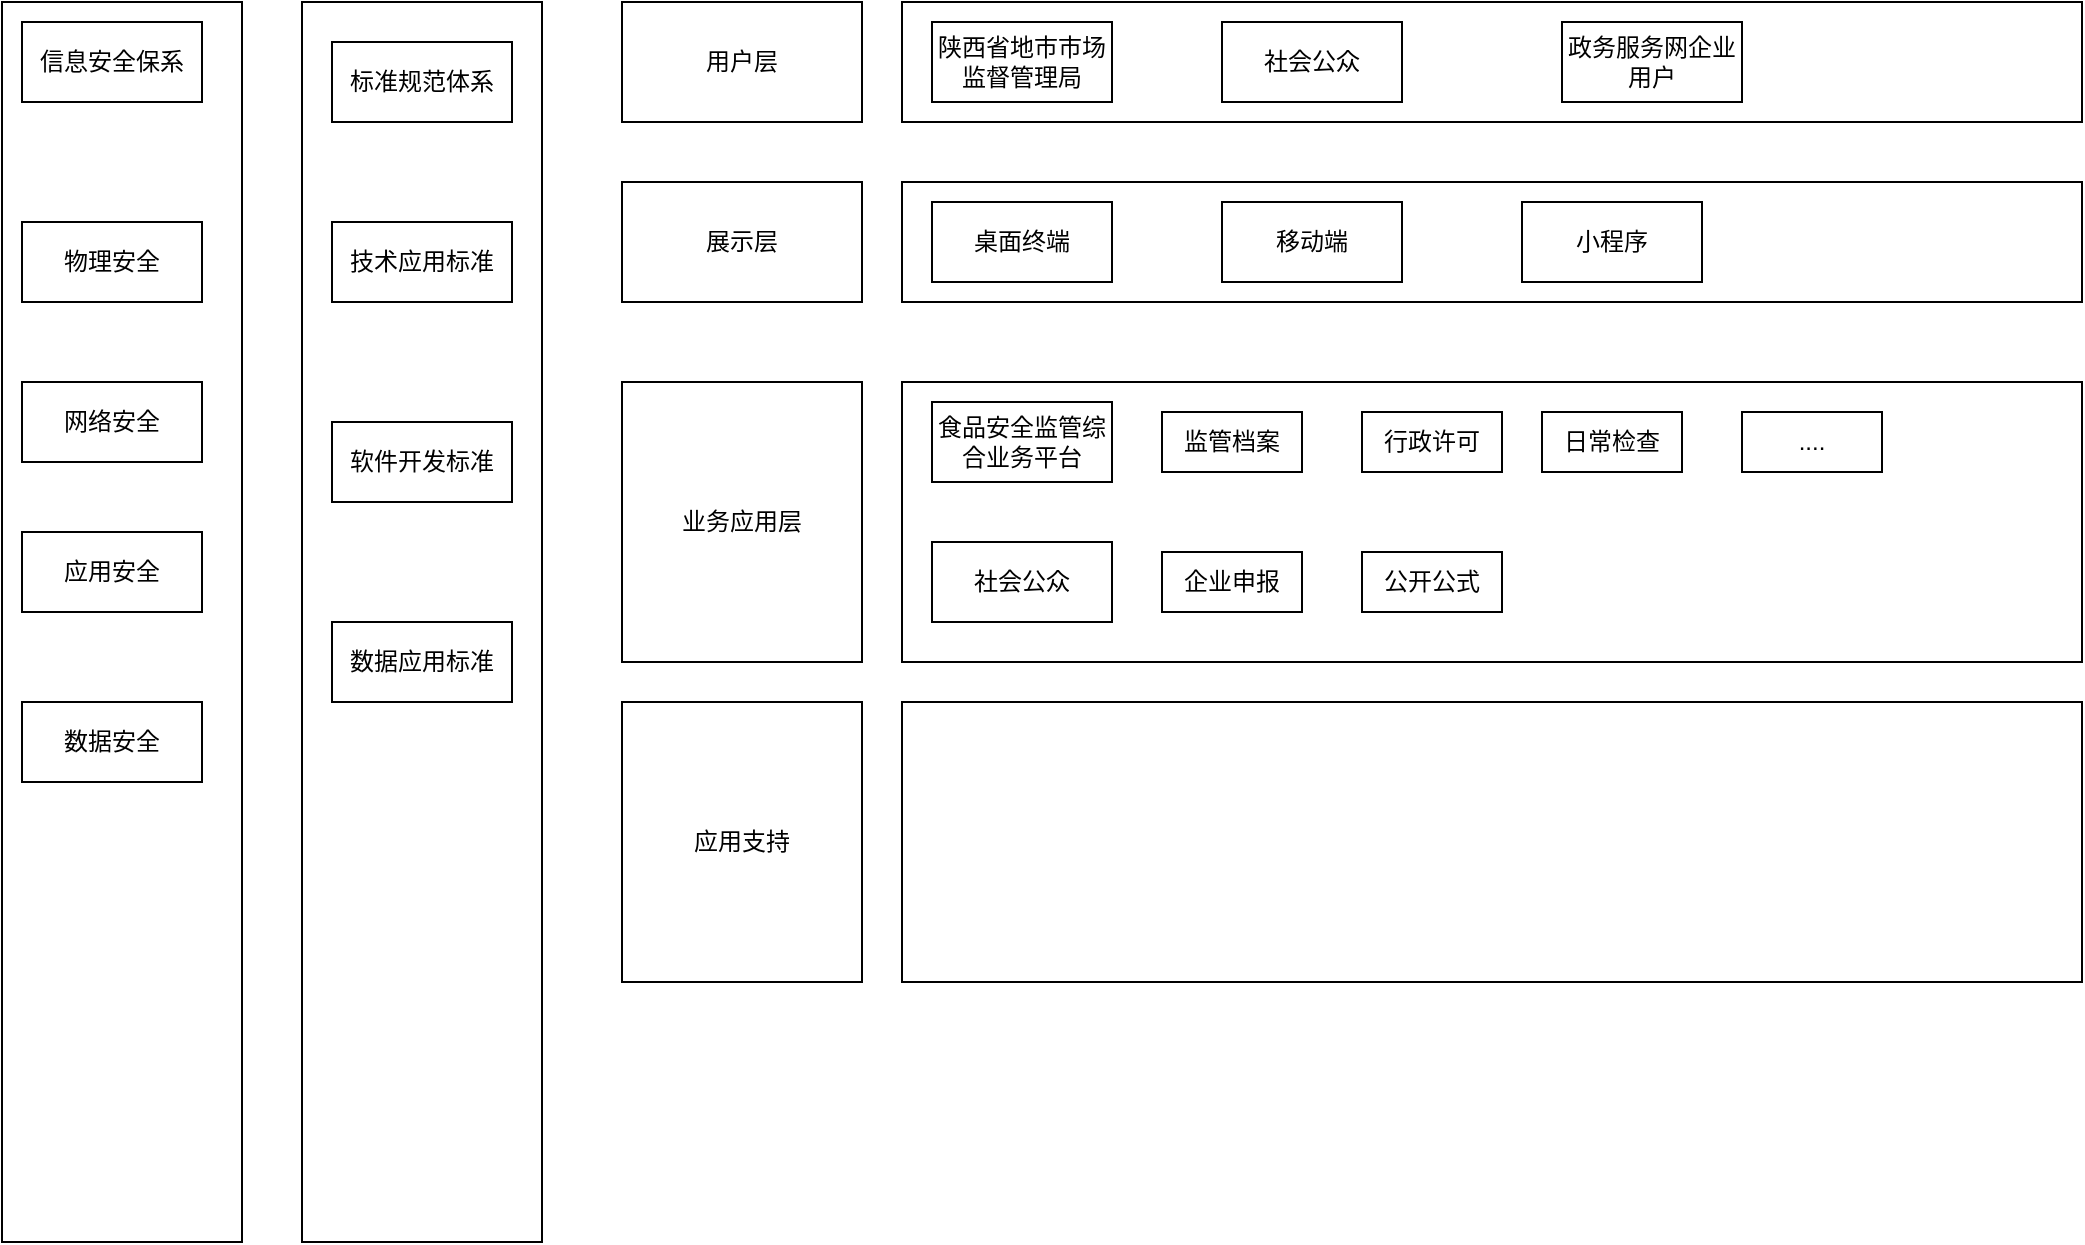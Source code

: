 <mxfile version="28.1.2">
  <diagram name="Page-1" id="74e2e168-ea6b-b213-b513-2b3c1d86103e">
    <mxGraphModel dx="1378" dy="764" grid="1" gridSize="10" guides="1" tooltips="1" connect="1" arrows="1" fold="1" page="1" pageScale="1" pageWidth="1100" pageHeight="850" background="none" math="0" shadow="0">
      <root>
        <mxCell id="0" />
        <mxCell id="1" parent="0" />
        <mxCell id="aKuSgMPyaAPeaiffdltA-1" value="" style="rounded=0;whiteSpace=wrap;html=1;" vertex="1" parent="1">
          <mxGeometry x="40" y="20" width="120" height="620" as="geometry" />
        </mxCell>
        <mxCell id="aKuSgMPyaAPeaiffdltA-2" value="信息安全保系" style="rounded=0;whiteSpace=wrap;html=1;" vertex="1" parent="1">
          <mxGeometry x="50" y="30" width="90" height="40" as="geometry" />
        </mxCell>
        <mxCell id="aKuSgMPyaAPeaiffdltA-3" value="物理安全" style="rounded=0;whiteSpace=wrap;html=1;" vertex="1" parent="1">
          <mxGeometry x="50" y="130" width="90" height="40" as="geometry" />
        </mxCell>
        <mxCell id="aKuSgMPyaAPeaiffdltA-4" value="网络安全&lt;span style=&quot;color: rgba(0, 0, 0, 0); font-family: monospace; font-size: 0px; text-align: start; text-wrap-mode: nowrap;&quot;&gt;%3CmxGraphModel%3E%3Croot%3E%3CmxCell%20id%3D%220%22%2F%3E%3CmxCell%20id%3D%221%22%20parent%3D%220%22%2F%3E%3CmxCell%20id%3D%222%22%20value%3D%22%E7%89%A9%E7%90%86%E5%AE%89%E5%85%A8%22%20style%3D%22rounded%3D0%3BwhiteSpace%3Dwrap%3Bhtml%3D1%3B%22%20vertex%3D%221%22%20parent%3D%221%22%3E%3CmxGeometry%20x%3D%2250%22%20y%3D%22130%22%20width%3D%2290%22%20height%3D%2240%22%20as%3D%22geometry%22%2F%3E%3C%2FmxCell%3E%3C%2Froot%3E%3C%2FmxGraphModel%3E&lt;/span&gt;" style="rounded=0;whiteSpace=wrap;html=1;" vertex="1" parent="1">
          <mxGeometry x="50" y="210" width="90" height="40" as="geometry" />
        </mxCell>
        <mxCell id="aKuSgMPyaAPeaiffdltA-5" value="应用安全" style="rounded=0;whiteSpace=wrap;html=1;" vertex="1" parent="1">
          <mxGeometry x="50" y="285" width="90" height="40" as="geometry" />
        </mxCell>
        <mxCell id="aKuSgMPyaAPeaiffdltA-6" value="数据安全" style="rounded=0;whiteSpace=wrap;html=1;" vertex="1" parent="1">
          <mxGeometry x="50" y="370" width="90" height="40" as="geometry" />
        </mxCell>
        <mxCell id="aKuSgMPyaAPeaiffdltA-7" value="" style="rounded=0;whiteSpace=wrap;html=1;" vertex="1" parent="1">
          <mxGeometry x="190" y="20" width="120" height="620" as="geometry" />
        </mxCell>
        <mxCell id="aKuSgMPyaAPeaiffdltA-8" value="标准规范体系" style="rounded=0;whiteSpace=wrap;html=1;" vertex="1" parent="1">
          <mxGeometry x="205" y="40" width="90" height="40" as="geometry" />
        </mxCell>
        <mxCell id="aKuSgMPyaAPeaiffdltA-9" value="技术应用标准" style="rounded=0;whiteSpace=wrap;html=1;" vertex="1" parent="1">
          <mxGeometry x="205" y="130" width="90" height="40" as="geometry" />
        </mxCell>
        <mxCell id="aKuSgMPyaAPeaiffdltA-10" value="软件开发标准" style="rounded=0;whiteSpace=wrap;html=1;" vertex="1" parent="1">
          <mxGeometry x="205" y="230" width="90" height="40" as="geometry" />
        </mxCell>
        <mxCell id="aKuSgMPyaAPeaiffdltA-11" value="数据应用标准" style="rounded=0;whiteSpace=wrap;html=1;" vertex="1" parent="1">
          <mxGeometry x="205" y="330" width="90" height="40" as="geometry" />
        </mxCell>
        <mxCell id="aKuSgMPyaAPeaiffdltA-12" value="用户层" style="rounded=0;whiteSpace=wrap;html=1;" vertex="1" parent="1">
          <mxGeometry x="350" y="20" width="120" height="60" as="geometry" />
        </mxCell>
        <mxCell id="aKuSgMPyaAPeaiffdltA-13" value="" style="rounded=0;whiteSpace=wrap;html=1;" vertex="1" parent="1">
          <mxGeometry x="490" y="20" width="590" height="60" as="geometry" />
        </mxCell>
        <mxCell id="aKuSgMPyaAPeaiffdltA-14" value="陕西省地市市场监督管理局" style="rounded=0;whiteSpace=wrap;html=1;" vertex="1" parent="1">
          <mxGeometry x="505" y="30" width="90" height="40" as="geometry" />
        </mxCell>
        <mxCell id="aKuSgMPyaAPeaiffdltA-15" value="社会公众" style="rounded=0;whiteSpace=wrap;html=1;" vertex="1" parent="1">
          <mxGeometry x="650" y="30" width="90" height="40" as="geometry" />
        </mxCell>
        <mxCell id="aKuSgMPyaAPeaiffdltA-16" value="政务服务网企业用户" style="rounded=0;whiteSpace=wrap;html=1;" vertex="1" parent="1">
          <mxGeometry x="820" y="30" width="90" height="40" as="geometry" />
        </mxCell>
        <mxCell id="aKuSgMPyaAPeaiffdltA-17" value="展示层" style="rounded=0;whiteSpace=wrap;html=1;" vertex="1" parent="1">
          <mxGeometry x="350" y="110" width="120" height="60" as="geometry" />
        </mxCell>
        <mxCell id="aKuSgMPyaAPeaiffdltA-18" value="" style="rounded=0;whiteSpace=wrap;html=1;" vertex="1" parent="1">
          <mxGeometry x="490" y="110" width="590" height="60" as="geometry" />
        </mxCell>
        <mxCell id="aKuSgMPyaAPeaiffdltA-19" value="桌面终端" style="rounded=0;whiteSpace=wrap;html=1;" vertex="1" parent="1">
          <mxGeometry x="505" y="120" width="90" height="40" as="geometry" />
        </mxCell>
        <mxCell id="aKuSgMPyaAPeaiffdltA-20" value="移动端" style="rounded=0;whiteSpace=wrap;html=1;" vertex="1" parent="1">
          <mxGeometry x="650" y="120" width="90" height="40" as="geometry" />
        </mxCell>
        <mxCell id="aKuSgMPyaAPeaiffdltA-22" value="业务应用层" style="rounded=0;whiteSpace=wrap;html=1;" vertex="1" parent="1">
          <mxGeometry x="350" y="210" width="120" height="140" as="geometry" />
        </mxCell>
        <mxCell id="aKuSgMPyaAPeaiffdltA-23" value="" style="rounded=0;whiteSpace=wrap;html=1;" vertex="1" parent="1">
          <mxGeometry x="490" y="210" width="590" height="140" as="geometry" />
        </mxCell>
        <mxCell id="aKuSgMPyaAPeaiffdltA-24" value="食品安全监管综合业务平台" style="rounded=0;whiteSpace=wrap;html=1;" vertex="1" parent="1">
          <mxGeometry x="505" y="220" width="90" height="40" as="geometry" />
        </mxCell>
        <mxCell id="aKuSgMPyaAPeaiffdltA-25" value="社会公众" style="rounded=0;whiteSpace=wrap;html=1;" vertex="1" parent="1">
          <mxGeometry x="505" y="290" width="90" height="40" as="geometry" />
        </mxCell>
        <mxCell id="aKuSgMPyaAPeaiffdltA-26" value="小程序" style="rounded=0;whiteSpace=wrap;html=1;" vertex="1" parent="1">
          <mxGeometry x="800" y="120" width="90" height="40" as="geometry" />
        </mxCell>
        <mxCell id="aKuSgMPyaAPeaiffdltA-27" value="监管档案" style="rounded=0;whiteSpace=wrap;html=1;" vertex="1" parent="1">
          <mxGeometry x="620" y="225" width="70" height="30" as="geometry" />
        </mxCell>
        <mxCell id="aKuSgMPyaAPeaiffdltA-28" value="行政许可" style="rounded=0;whiteSpace=wrap;html=1;" vertex="1" parent="1">
          <mxGeometry x="720" y="225" width="70" height="30" as="geometry" />
        </mxCell>
        <mxCell id="aKuSgMPyaAPeaiffdltA-29" value="日常检查" style="rounded=0;whiteSpace=wrap;html=1;" vertex="1" parent="1">
          <mxGeometry x="810" y="225" width="70" height="30" as="geometry" />
        </mxCell>
        <mxCell id="aKuSgMPyaAPeaiffdltA-30" value="...." style="rounded=0;whiteSpace=wrap;html=1;" vertex="1" parent="1">
          <mxGeometry x="910" y="225" width="70" height="30" as="geometry" />
        </mxCell>
        <mxCell id="aKuSgMPyaAPeaiffdltA-31" value="企业申报" style="rounded=0;whiteSpace=wrap;html=1;" vertex="1" parent="1">
          <mxGeometry x="620" y="295" width="70" height="30" as="geometry" />
        </mxCell>
        <mxCell id="aKuSgMPyaAPeaiffdltA-32" value="公开公式" style="rounded=0;whiteSpace=wrap;html=1;" vertex="1" parent="1">
          <mxGeometry x="720" y="295" width="70" height="30" as="geometry" />
        </mxCell>
        <mxCell id="aKuSgMPyaAPeaiffdltA-33" value="应用支持" style="rounded=0;whiteSpace=wrap;html=1;" vertex="1" parent="1">
          <mxGeometry x="350" y="370" width="120" height="140" as="geometry" />
        </mxCell>
        <mxCell id="aKuSgMPyaAPeaiffdltA-34" value="" style="rounded=0;whiteSpace=wrap;html=1;" vertex="1" parent="1">
          <mxGeometry x="490" y="370" width="590" height="140" as="geometry" />
        </mxCell>
      </root>
    </mxGraphModel>
  </diagram>
</mxfile>
